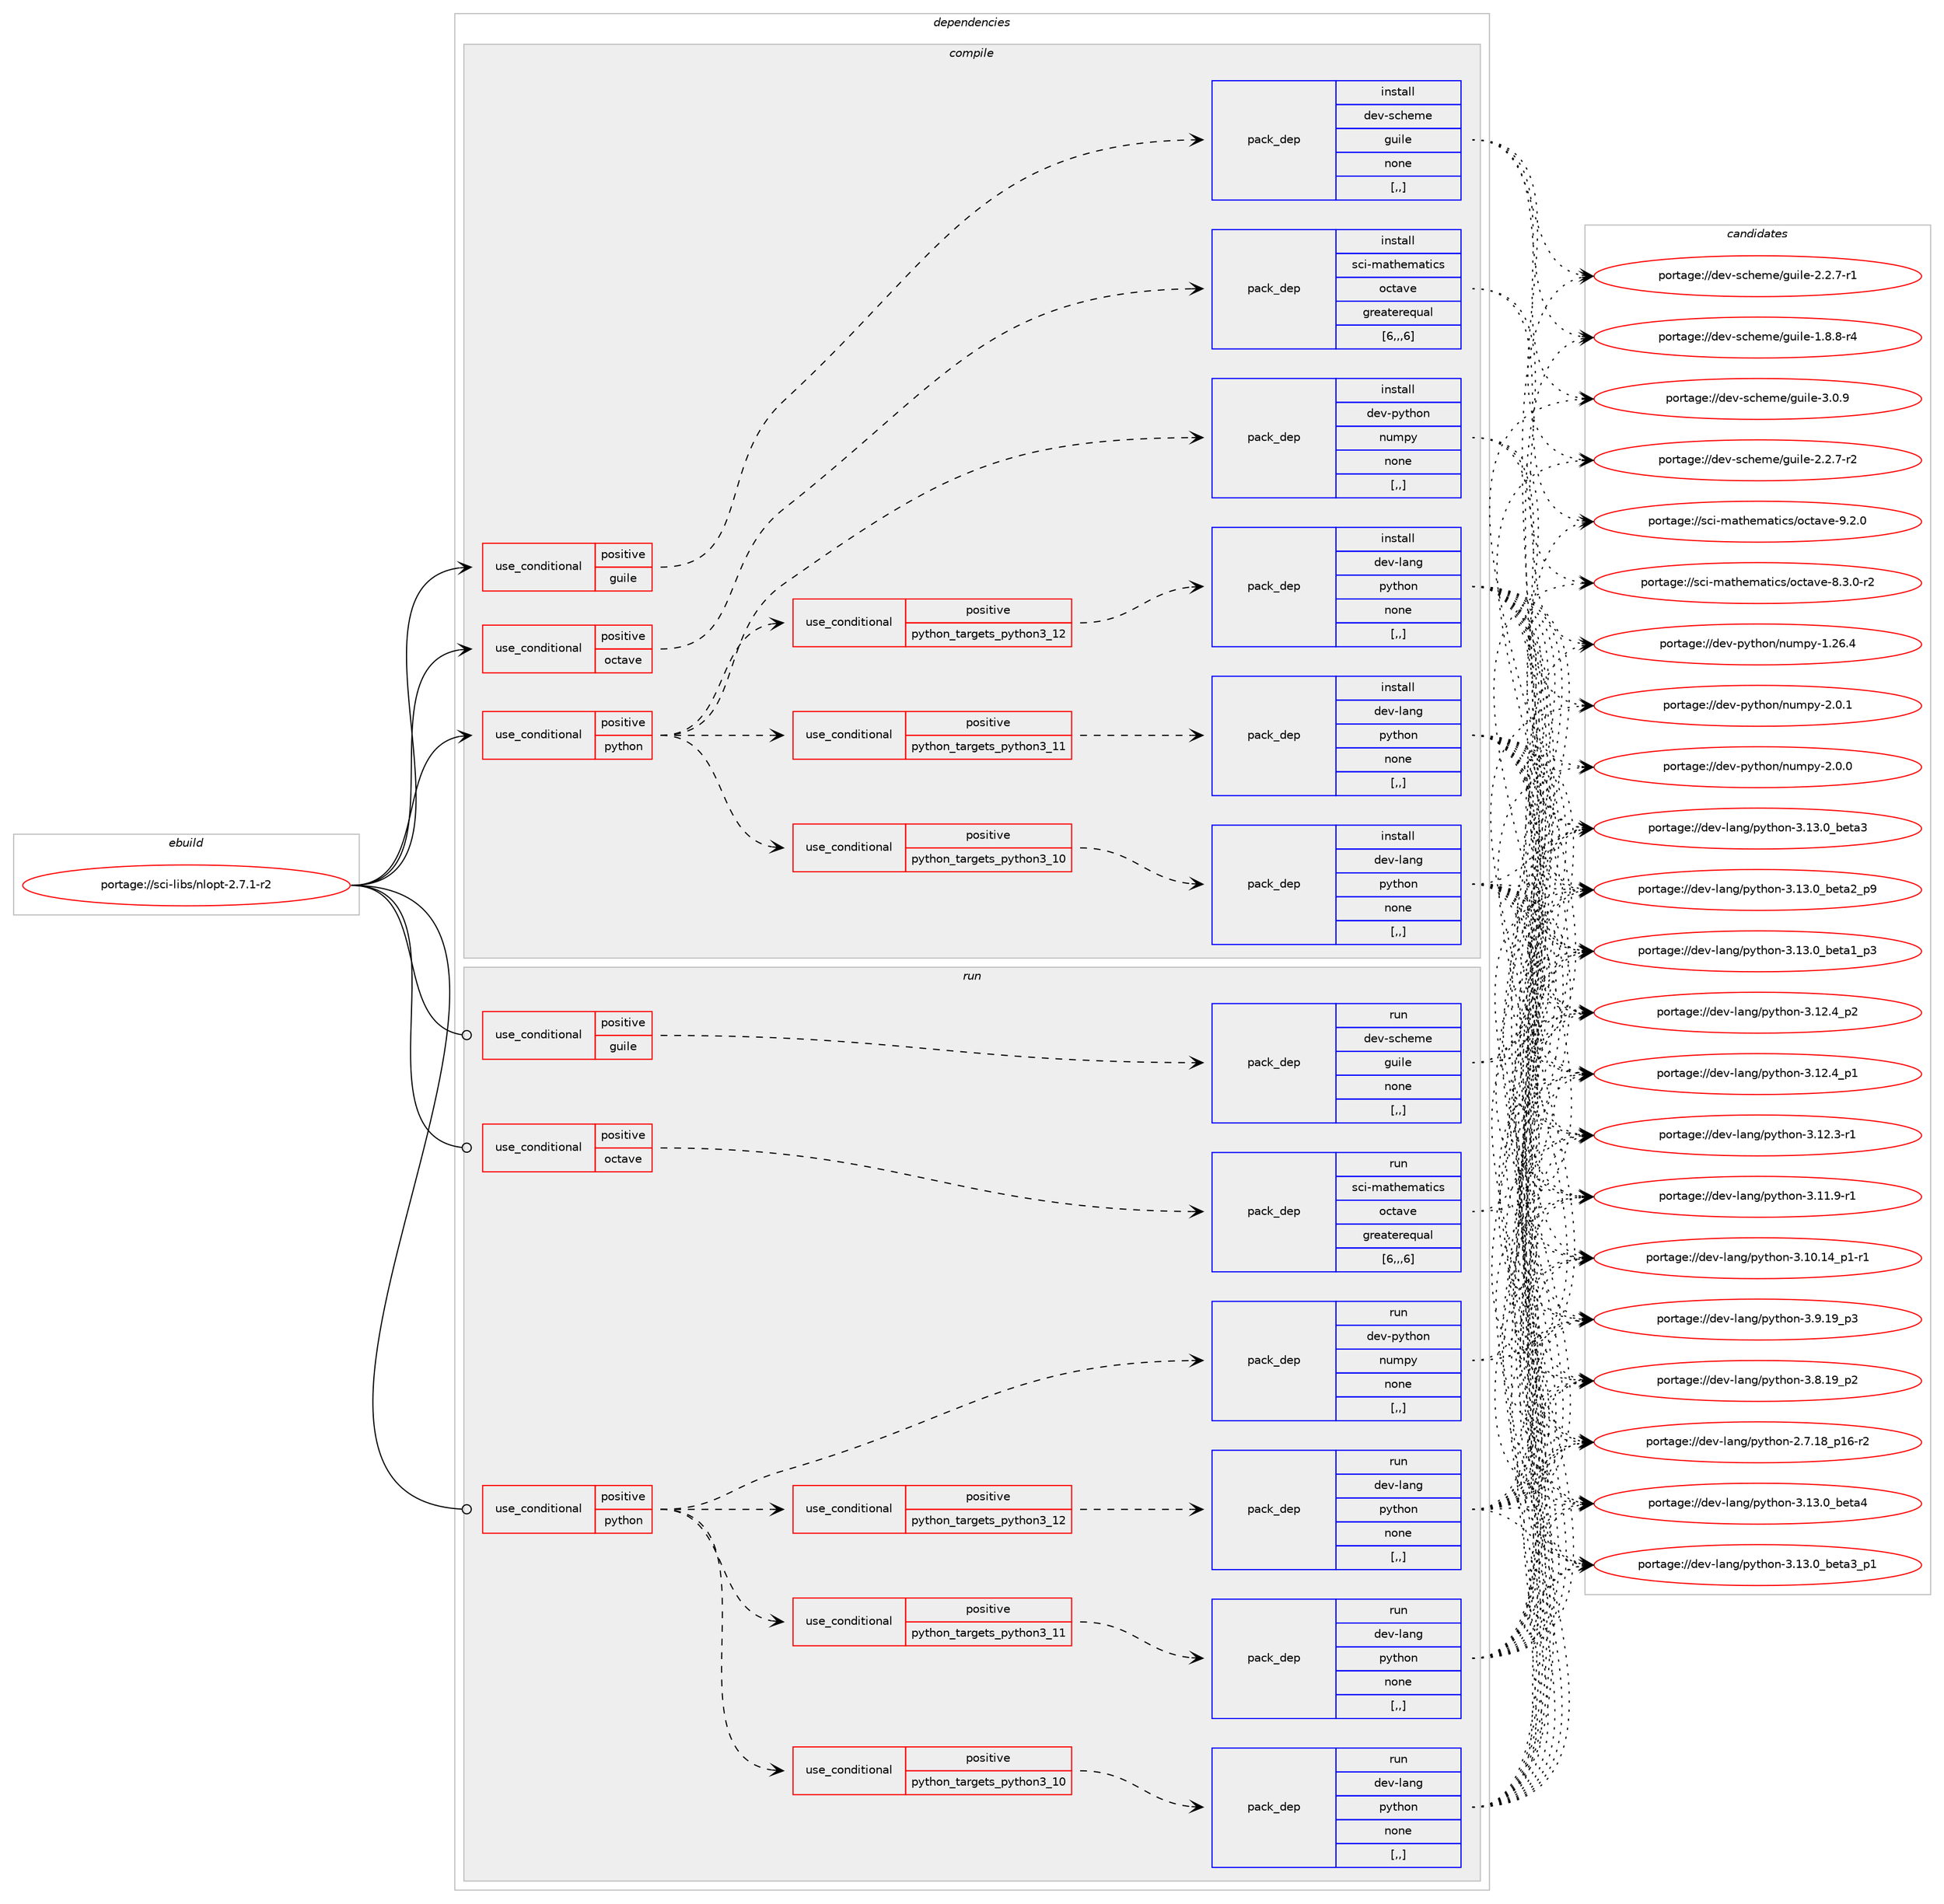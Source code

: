 digraph prolog {

# *************
# Graph options
# *************

newrank=true;
concentrate=true;
compound=true;
graph [rankdir=LR,fontname=Helvetica,fontsize=10,ranksep=1.5];#, ranksep=2.5, nodesep=0.2];
edge  [arrowhead=vee];
node  [fontname=Helvetica,fontsize=10];

# **********
# The ebuild
# **********

subgraph cluster_leftcol {
color=gray;
label=<<i>ebuild</i>>;
id [label="portage://sci-libs/nlopt-2.7.1-r2", color=red, width=4, href="../sci-libs/nlopt-2.7.1-r2.svg"];
}

# ****************
# The dependencies
# ****************

subgraph cluster_midcol {
color=gray;
label=<<i>dependencies</i>>;
subgraph cluster_compile {
fillcolor="#eeeeee";
style=filled;
label=<<i>compile</i>>;
subgraph cond107041 {
dependency404385 [label=<<TABLE BORDER="0" CELLBORDER="1" CELLSPACING="0" CELLPADDING="4"><TR><TD ROWSPAN="3" CELLPADDING="10">use_conditional</TD></TR><TR><TD>positive</TD></TR><TR><TD>guile</TD></TR></TABLE>>, shape=none, color=red];
subgraph pack294470 {
dependency404386 [label=<<TABLE BORDER="0" CELLBORDER="1" CELLSPACING="0" CELLPADDING="4" WIDTH="220"><TR><TD ROWSPAN="6" CELLPADDING="30">pack_dep</TD></TR><TR><TD WIDTH="110">install</TD></TR><TR><TD>dev-scheme</TD></TR><TR><TD>guile</TD></TR><TR><TD>none</TD></TR><TR><TD>[,,]</TD></TR></TABLE>>, shape=none, color=blue];
}
dependency404385:e -> dependency404386:w [weight=20,style="dashed",arrowhead="vee"];
}
id:e -> dependency404385:w [weight=20,style="solid",arrowhead="vee"];
subgraph cond107042 {
dependency404387 [label=<<TABLE BORDER="0" CELLBORDER="1" CELLSPACING="0" CELLPADDING="4"><TR><TD ROWSPAN="3" CELLPADDING="10">use_conditional</TD></TR><TR><TD>positive</TD></TR><TR><TD>octave</TD></TR></TABLE>>, shape=none, color=red];
subgraph pack294471 {
dependency404388 [label=<<TABLE BORDER="0" CELLBORDER="1" CELLSPACING="0" CELLPADDING="4" WIDTH="220"><TR><TD ROWSPAN="6" CELLPADDING="30">pack_dep</TD></TR><TR><TD WIDTH="110">install</TD></TR><TR><TD>sci-mathematics</TD></TR><TR><TD>octave</TD></TR><TR><TD>greaterequal</TD></TR><TR><TD>[6,,,6]</TD></TR></TABLE>>, shape=none, color=blue];
}
dependency404387:e -> dependency404388:w [weight=20,style="dashed",arrowhead="vee"];
}
id:e -> dependency404387:w [weight=20,style="solid",arrowhead="vee"];
subgraph cond107043 {
dependency404389 [label=<<TABLE BORDER="0" CELLBORDER="1" CELLSPACING="0" CELLPADDING="4"><TR><TD ROWSPAN="3" CELLPADDING="10">use_conditional</TD></TR><TR><TD>positive</TD></TR><TR><TD>python</TD></TR></TABLE>>, shape=none, color=red];
subgraph cond107044 {
dependency404390 [label=<<TABLE BORDER="0" CELLBORDER="1" CELLSPACING="0" CELLPADDING="4"><TR><TD ROWSPAN="3" CELLPADDING="10">use_conditional</TD></TR><TR><TD>positive</TD></TR><TR><TD>python_targets_python3_10</TD></TR></TABLE>>, shape=none, color=red];
subgraph pack294472 {
dependency404391 [label=<<TABLE BORDER="0" CELLBORDER="1" CELLSPACING="0" CELLPADDING="4" WIDTH="220"><TR><TD ROWSPAN="6" CELLPADDING="30">pack_dep</TD></TR><TR><TD WIDTH="110">install</TD></TR><TR><TD>dev-lang</TD></TR><TR><TD>python</TD></TR><TR><TD>none</TD></TR><TR><TD>[,,]</TD></TR></TABLE>>, shape=none, color=blue];
}
dependency404390:e -> dependency404391:w [weight=20,style="dashed",arrowhead="vee"];
}
dependency404389:e -> dependency404390:w [weight=20,style="dashed",arrowhead="vee"];
subgraph cond107045 {
dependency404392 [label=<<TABLE BORDER="0" CELLBORDER="1" CELLSPACING="0" CELLPADDING="4"><TR><TD ROWSPAN="3" CELLPADDING="10">use_conditional</TD></TR><TR><TD>positive</TD></TR><TR><TD>python_targets_python3_11</TD></TR></TABLE>>, shape=none, color=red];
subgraph pack294473 {
dependency404393 [label=<<TABLE BORDER="0" CELLBORDER="1" CELLSPACING="0" CELLPADDING="4" WIDTH="220"><TR><TD ROWSPAN="6" CELLPADDING="30">pack_dep</TD></TR><TR><TD WIDTH="110">install</TD></TR><TR><TD>dev-lang</TD></TR><TR><TD>python</TD></TR><TR><TD>none</TD></TR><TR><TD>[,,]</TD></TR></TABLE>>, shape=none, color=blue];
}
dependency404392:e -> dependency404393:w [weight=20,style="dashed",arrowhead="vee"];
}
dependency404389:e -> dependency404392:w [weight=20,style="dashed",arrowhead="vee"];
subgraph cond107046 {
dependency404394 [label=<<TABLE BORDER="0" CELLBORDER="1" CELLSPACING="0" CELLPADDING="4"><TR><TD ROWSPAN="3" CELLPADDING="10">use_conditional</TD></TR><TR><TD>positive</TD></TR><TR><TD>python_targets_python3_12</TD></TR></TABLE>>, shape=none, color=red];
subgraph pack294474 {
dependency404395 [label=<<TABLE BORDER="0" CELLBORDER="1" CELLSPACING="0" CELLPADDING="4" WIDTH="220"><TR><TD ROWSPAN="6" CELLPADDING="30">pack_dep</TD></TR><TR><TD WIDTH="110">install</TD></TR><TR><TD>dev-lang</TD></TR><TR><TD>python</TD></TR><TR><TD>none</TD></TR><TR><TD>[,,]</TD></TR></TABLE>>, shape=none, color=blue];
}
dependency404394:e -> dependency404395:w [weight=20,style="dashed",arrowhead="vee"];
}
dependency404389:e -> dependency404394:w [weight=20,style="dashed",arrowhead="vee"];
subgraph pack294475 {
dependency404396 [label=<<TABLE BORDER="0" CELLBORDER="1" CELLSPACING="0" CELLPADDING="4" WIDTH="220"><TR><TD ROWSPAN="6" CELLPADDING="30">pack_dep</TD></TR><TR><TD WIDTH="110">install</TD></TR><TR><TD>dev-python</TD></TR><TR><TD>numpy</TD></TR><TR><TD>none</TD></TR><TR><TD>[,,]</TD></TR></TABLE>>, shape=none, color=blue];
}
dependency404389:e -> dependency404396:w [weight=20,style="dashed",arrowhead="vee"];
}
id:e -> dependency404389:w [weight=20,style="solid",arrowhead="vee"];
}
subgraph cluster_compileandrun {
fillcolor="#eeeeee";
style=filled;
label=<<i>compile and run</i>>;
}
subgraph cluster_run {
fillcolor="#eeeeee";
style=filled;
label=<<i>run</i>>;
subgraph cond107047 {
dependency404397 [label=<<TABLE BORDER="0" CELLBORDER="1" CELLSPACING="0" CELLPADDING="4"><TR><TD ROWSPAN="3" CELLPADDING="10">use_conditional</TD></TR><TR><TD>positive</TD></TR><TR><TD>guile</TD></TR></TABLE>>, shape=none, color=red];
subgraph pack294476 {
dependency404398 [label=<<TABLE BORDER="0" CELLBORDER="1" CELLSPACING="0" CELLPADDING="4" WIDTH="220"><TR><TD ROWSPAN="6" CELLPADDING="30">pack_dep</TD></TR><TR><TD WIDTH="110">run</TD></TR><TR><TD>dev-scheme</TD></TR><TR><TD>guile</TD></TR><TR><TD>none</TD></TR><TR><TD>[,,]</TD></TR></TABLE>>, shape=none, color=blue];
}
dependency404397:e -> dependency404398:w [weight=20,style="dashed",arrowhead="vee"];
}
id:e -> dependency404397:w [weight=20,style="solid",arrowhead="odot"];
subgraph cond107048 {
dependency404399 [label=<<TABLE BORDER="0" CELLBORDER="1" CELLSPACING="0" CELLPADDING="4"><TR><TD ROWSPAN="3" CELLPADDING="10">use_conditional</TD></TR><TR><TD>positive</TD></TR><TR><TD>octave</TD></TR></TABLE>>, shape=none, color=red];
subgraph pack294477 {
dependency404400 [label=<<TABLE BORDER="0" CELLBORDER="1" CELLSPACING="0" CELLPADDING="4" WIDTH="220"><TR><TD ROWSPAN="6" CELLPADDING="30">pack_dep</TD></TR><TR><TD WIDTH="110">run</TD></TR><TR><TD>sci-mathematics</TD></TR><TR><TD>octave</TD></TR><TR><TD>greaterequal</TD></TR><TR><TD>[6,,,6]</TD></TR></TABLE>>, shape=none, color=blue];
}
dependency404399:e -> dependency404400:w [weight=20,style="dashed",arrowhead="vee"];
}
id:e -> dependency404399:w [weight=20,style="solid",arrowhead="odot"];
subgraph cond107049 {
dependency404401 [label=<<TABLE BORDER="0" CELLBORDER="1" CELLSPACING="0" CELLPADDING="4"><TR><TD ROWSPAN="3" CELLPADDING="10">use_conditional</TD></TR><TR><TD>positive</TD></TR><TR><TD>python</TD></TR></TABLE>>, shape=none, color=red];
subgraph cond107050 {
dependency404402 [label=<<TABLE BORDER="0" CELLBORDER="1" CELLSPACING="0" CELLPADDING="4"><TR><TD ROWSPAN="3" CELLPADDING="10">use_conditional</TD></TR><TR><TD>positive</TD></TR><TR><TD>python_targets_python3_10</TD></TR></TABLE>>, shape=none, color=red];
subgraph pack294478 {
dependency404403 [label=<<TABLE BORDER="0" CELLBORDER="1" CELLSPACING="0" CELLPADDING="4" WIDTH="220"><TR><TD ROWSPAN="6" CELLPADDING="30">pack_dep</TD></TR><TR><TD WIDTH="110">run</TD></TR><TR><TD>dev-lang</TD></TR><TR><TD>python</TD></TR><TR><TD>none</TD></TR><TR><TD>[,,]</TD></TR></TABLE>>, shape=none, color=blue];
}
dependency404402:e -> dependency404403:w [weight=20,style="dashed",arrowhead="vee"];
}
dependency404401:e -> dependency404402:w [weight=20,style="dashed",arrowhead="vee"];
subgraph cond107051 {
dependency404404 [label=<<TABLE BORDER="0" CELLBORDER="1" CELLSPACING="0" CELLPADDING="4"><TR><TD ROWSPAN="3" CELLPADDING="10">use_conditional</TD></TR><TR><TD>positive</TD></TR><TR><TD>python_targets_python3_11</TD></TR></TABLE>>, shape=none, color=red];
subgraph pack294479 {
dependency404405 [label=<<TABLE BORDER="0" CELLBORDER="1" CELLSPACING="0" CELLPADDING="4" WIDTH="220"><TR><TD ROWSPAN="6" CELLPADDING="30">pack_dep</TD></TR><TR><TD WIDTH="110">run</TD></TR><TR><TD>dev-lang</TD></TR><TR><TD>python</TD></TR><TR><TD>none</TD></TR><TR><TD>[,,]</TD></TR></TABLE>>, shape=none, color=blue];
}
dependency404404:e -> dependency404405:w [weight=20,style="dashed",arrowhead="vee"];
}
dependency404401:e -> dependency404404:w [weight=20,style="dashed",arrowhead="vee"];
subgraph cond107052 {
dependency404406 [label=<<TABLE BORDER="0" CELLBORDER="1" CELLSPACING="0" CELLPADDING="4"><TR><TD ROWSPAN="3" CELLPADDING="10">use_conditional</TD></TR><TR><TD>positive</TD></TR><TR><TD>python_targets_python3_12</TD></TR></TABLE>>, shape=none, color=red];
subgraph pack294480 {
dependency404407 [label=<<TABLE BORDER="0" CELLBORDER="1" CELLSPACING="0" CELLPADDING="4" WIDTH="220"><TR><TD ROWSPAN="6" CELLPADDING="30">pack_dep</TD></TR><TR><TD WIDTH="110">run</TD></TR><TR><TD>dev-lang</TD></TR><TR><TD>python</TD></TR><TR><TD>none</TD></TR><TR><TD>[,,]</TD></TR></TABLE>>, shape=none, color=blue];
}
dependency404406:e -> dependency404407:w [weight=20,style="dashed",arrowhead="vee"];
}
dependency404401:e -> dependency404406:w [weight=20,style="dashed",arrowhead="vee"];
subgraph pack294481 {
dependency404408 [label=<<TABLE BORDER="0" CELLBORDER="1" CELLSPACING="0" CELLPADDING="4" WIDTH="220"><TR><TD ROWSPAN="6" CELLPADDING="30">pack_dep</TD></TR><TR><TD WIDTH="110">run</TD></TR><TR><TD>dev-python</TD></TR><TR><TD>numpy</TD></TR><TR><TD>none</TD></TR><TR><TD>[,,]</TD></TR></TABLE>>, shape=none, color=blue];
}
dependency404401:e -> dependency404408:w [weight=20,style="dashed",arrowhead="vee"];
}
id:e -> dependency404401:w [weight=20,style="solid",arrowhead="odot"];
}
}

# **************
# The candidates
# **************

subgraph cluster_choices {
rank=same;
color=gray;
label=<<i>candidates</i>>;

subgraph choice294470 {
color=black;
nodesep=1;
choice100101118451159910410110910147103117105108101455146484657 [label="portage://dev-scheme/guile-3.0.9", color=red, width=4,href="../dev-scheme/guile-3.0.9.svg"];
choice1001011184511599104101109101471031171051081014550465046554511450 [label="portage://dev-scheme/guile-2.2.7-r2", color=red, width=4,href="../dev-scheme/guile-2.2.7-r2.svg"];
choice1001011184511599104101109101471031171051081014550465046554511449 [label="portage://dev-scheme/guile-2.2.7-r1", color=red, width=4,href="../dev-scheme/guile-2.2.7-r1.svg"];
choice1001011184511599104101109101471031171051081014549465646564511452 [label="portage://dev-scheme/guile-1.8.8-r4", color=red, width=4,href="../dev-scheme/guile-1.8.8-r4.svg"];
dependency404386:e -> choice100101118451159910410110910147103117105108101455146484657:w [style=dotted,weight="100"];
dependency404386:e -> choice1001011184511599104101109101471031171051081014550465046554511450:w [style=dotted,weight="100"];
dependency404386:e -> choice1001011184511599104101109101471031171051081014550465046554511449:w [style=dotted,weight="100"];
dependency404386:e -> choice1001011184511599104101109101471031171051081014549465646564511452:w [style=dotted,weight="100"];
}
subgraph choice294471 {
color=black;
nodesep=1;
choice1159910545109971161041011099711610599115471119911697118101455746504648 [label="portage://sci-mathematics/octave-9.2.0", color=red, width=4,href="../sci-mathematics/octave-9.2.0.svg"];
choice11599105451099711610410110997116105991154711199116971181014556465146484511450 [label="portage://sci-mathematics/octave-8.3.0-r2", color=red, width=4,href="../sci-mathematics/octave-8.3.0-r2.svg"];
dependency404388:e -> choice1159910545109971161041011099711610599115471119911697118101455746504648:w [style=dotted,weight="100"];
dependency404388:e -> choice11599105451099711610410110997116105991154711199116971181014556465146484511450:w [style=dotted,weight="100"];
}
subgraph choice294472 {
color=black;
nodesep=1;
choice1001011184510897110103471121211161041111104551464951464895981011169752 [label="portage://dev-lang/python-3.13.0_beta4", color=red, width=4,href="../dev-lang/python-3.13.0_beta4.svg"];
choice10010111845108971101034711212111610411111045514649514648959810111697519511249 [label="portage://dev-lang/python-3.13.0_beta3_p1", color=red, width=4,href="../dev-lang/python-3.13.0_beta3_p1.svg"];
choice1001011184510897110103471121211161041111104551464951464895981011169751 [label="portage://dev-lang/python-3.13.0_beta3", color=red, width=4,href="../dev-lang/python-3.13.0_beta3.svg"];
choice10010111845108971101034711212111610411111045514649514648959810111697509511257 [label="portage://dev-lang/python-3.13.0_beta2_p9", color=red, width=4,href="../dev-lang/python-3.13.0_beta2_p9.svg"];
choice10010111845108971101034711212111610411111045514649514648959810111697499511251 [label="portage://dev-lang/python-3.13.0_beta1_p3", color=red, width=4,href="../dev-lang/python-3.13.0_beta1_p3.svg"];
choice100101118451089711010347112121116104111110455146495046529511250 [label="portage://dev-lang/python-3.12.4_p2", color=red, width=4,href="../dev-lang/python-3.12.4_p2.svg"];
choice100101118451089711010347112121116104111110455146495046529511249 [label="portage://dev-lang/python-3.12.4_p1", color=red, width=4,href="../dev-lang/python-3.12.4_p1.svg"];
choice100101118451089711010347112121116104111110455146495046514511449 [label="portage://dev-lang/python-3.12.3-r1", color=red, width=4,href="../dev-lang/python-3.12.3-r1.svg"];
choice100101118451089711010347112121116104111110455146494946574511449 [label="portage://dev-lang/python-3.11.9-r1", color=red, width=4,href="../dev-lang/python-3.11.9-r1.svg"];
choice100101118451089711010347112121116104111110455146494846495295112494511449 [label="portage://dev-lang/python-3.10.14_p1-r1", color=red, width=4,href="../dev-lang/python-3.10.14_p1-r1.svg"];
choice100101118451089711010347112121116104111110455146574649579511251 [label="portage://dev-lang/python-3.9.19_p3", color=red, width=4,href="../dev-lang/python-3.9.19_p3.svg"];
choice100101118451089711010347112121116104111110455146564649579511250 [label="portage://dev-lang/python-3.8.19_p2", color=red, width=4,href="../dev-lang/python-3.8.19_p2.svg"];
choice100101118451089711010347112121116104111110455046554649569511249544511450 [label="portage://dev-lang/python-2.7.18_p16-r2", color=red, width=4,href="../dev-lang/python-2.7.18_p16-r2.svg"];
dependency404391:e -> choice1001011184510897110103471121211161041111104551464951464895981011169752:w [style=dotted,weight="100"];
dependency404391:e -> choice10010111845108971101034711212111610411111045514649514648959810111697519511249:w [style=dotted,weight="100"];
dependency404391:e -> choice1001011184510897110103471121211161041111104551464951464895981011169751:w [style=dotted,weight="100"];
dependency404391:e -> choice10010111845108971101034711212111610411111045514649514648959810111697509511257:w [style=dotted,weight="100"];
dependency404391:e -> choice10010111845108971101034711212111610411111045514649514648959810111697499511251:w [style=dotted,weight="100"];
dependency404391:e -> choice100101118451089711010347112121116104111110455146495046529511250:w [style=dotted,weight="100"];
dependency404391:e -> choice100101118451089711010347112121116104111110455146495046529511249:w [style=dotted,weight="100"];
dependency404391:e -> choice100101118451089711010347112121116104111110455146495046514511449:w [style=dotted,weight="100"];
dependency404391:e -> choice100101118451089711010347112121116104111110455146494946574511449:w [style=dotted,weight="100"];
dependency404391:e -> choice100101118451089711010347112121116104111110455146494846495295112494511449:w [style=dotted,weight="100"];
dependency404391:e -> choice100101118451089711010347112121116104111110455146574649579511251:w [style=dotted,weight="100"];
dependency404391:e -> choice100101118451089711010347112121116104111110455146564649579511250:w [style=dotted,weight="100"];
dependency404391:e -> choice100101118451089711010347112121116104111110455046554649569511249544511450:w [style=dotted,weight="100"];
}
subgraph choice294473 {
color=black;
nodesep=1;
choice1001011184510897110103471121211161041111104551464951464895981011169752 [label="portage://dev-lang/python-3.13.0_beta4", color=red, width=4,href="../dev-lang/python-3.13.0_beta4.svg"];
choice10010111845108971101034711212111610411111045514649514648959810111697519511249 [label="portage://dev-lang/python-3.13.0_beta3_p1", color=red, width=4,href="../dev-lang/python-3.13.0_beta3_p1.svg"];
choice1001011184510897110103471121211161041111104551464951464895981011169751 [label="portage://dev-lang/python-3.13.0_beta3", color=red, width=4,href="../dev-lang/python-3.13.0_beta3.svg"];
choice10010111845108971101034711212111610411111045514649514648959810111697509511257 [label="portage://dev-lang/python-3.13.0_beta2_p9", color=red, width=4,href="../dev-lang/python-3.13.0_beta2_p9.svg"];
choice10010111845108971101034711212111610411111045514649514648959810111697499511251 [label="portage://dev-lang/python-3.13.0_beta1_p3", color=red, width=4,href="../dev-lang/python-3.13.0_beta1_p3.svg"];
choice100101118451089711010347112121116104111110455146495046529511250 [label="portage://dev-lang/python-3.12.4_p2", color=red, width=4,href="../dev-lang/python-3.12.4_p2.svg"];
choice100101118451089711010347112121116104111110455146495046529511249 [label="portage://dev-lang/python-3.12.4_p1", color=red, width=4,href="../dev-lang/python-3.12.4_p1.svg"];
choice100101118451089711010347112121116104111110455146495046514511449 [label="portage://dev-lang/python-3.12.3-r1", color=red, width=4,href="../dev-lang/python-3.12.3-r1.svg"];
choice100101118451089711010347112121116104111110455146494946574511449 [label="portage://dev-lang/python-3.11.9-r1", color=red, width=4,href="../dev-lang/python-3.11.9-r1.svg"];
choice100101118451089711010347112121116104111110455146494846495295112494511449 [label="portage://dev-lang/python-3.10.14_p1-r1", color=red, width=4,href="../dev-lang/python-3.10.14_p1-r1.svg"];
choice100101118451089711010347112121116104111110455146574649579511251 [label="portage://dev-lang/python-3.9.19_p3", color=red, width=4,href="../dev-lang/python-3.9.19_p3.svg"];
choice100101118451089711010347112121116104111110455146564649579511250 [label="portage://dev-lang/python-3.8.19_p2", color=red, width=4,href="../dev-lang/python-3.8.19_p2.svg"];
choice100101118451089711010347112121116104111110455046554649569511249544511450 [label="portage://dev-lang/python-2.7.18_p16-r2", color=red, width=4,href="../dev-lang/python-2.7.18_p16-r2.svg"];
dependency404393:e -> choice1001011184510897110103471121211161041111104551464951464895981011169752:w [style=dotted,weight="100"];
dependency404393:e -> choice10010111845108971101034711212111610411111045514649514648959810111697519511249:w [style=dotted,weight="100"];
dependency404393:e -> choice1001011184510897110103471121211161041111104551464951464895981011169751:w [style=dotted,weight="100"];
dependency404393:e -> choice10010111845108971101034711212111610411111045514649514648959810111697509511257:w [style=dotted,weight="100"];
dependency404393:e -> choice10010111845108971101034711212111610411111045514649514648959810111697499511251:w [style=dotted,weight="100"];
dependency404393:e -> choice100101118451089711010347112121116104111110455146495046529511250:w [style=dotted,weight="100"];
dependency404393:e -> choice100101118451089711010347112121116104111110455146495046529511249:w [style=dotted,weight="100"];
dependency404393:e -> choice100101118451089711010347112121116104111110455146495046514511449:w [style=dotted,weight="100"];
dependency404393:e -> choice100101118451089711010347112121116104111110455146494946574511449:w [style=dotted,weight="100"];
dependency404393:e -> choice100101118451089711010347112121116104111110455146494846495295112494511449:w [style=dotted,weight="100"];
dependency404393:e -> choice100101118451089711010347112121116104111110455146574649579511251:w [style=dotted,weight="100"];
dependency404393:e -> choice100101118451089711010347112121116104111110455146564649579511250:w [style=dotted,weight="100"];
dependency404393:e -> choice100101118451089711010347112121116104111110455046554649569511249544511450:w [style=dotted,weight="100"];
}
subgraph choice294474 {
color=black;
nodesep=1;
choice1001011184510897110103471121211161041111104551464951464895981011169752 [label="portage://dev-lang/python-3.13.0_beta4", color=red, width=4,href="../dev-lang/python-3.13.0_beta4.svg"];
choice10010111845108971101034711212111610411111045514649514648959810111697519511249 [label="portage://dev-lang/python-3.13.0_beta3_p1", color=red, width=4,href="../dev-lang/python-3.13.0_beta3_p1.svg"];
choice1001011184510897110103471121211161041111104551464951464895981011169751 [label="portage://dev-lang/python-3.13.0_beta3", color=red, width=4,href="../dev-lang/python-3.13.0_beta3.svg"];
choice10010111845108971101034711212111610411111045514649514648959810111697509511257 [label="portage://dev-lang/python-3.13.0_beta2_p9", color=red, width=4,href="../dev-lang/python-3.13.0_beta2_p9.svg"];
choice10010111845108971101034711212111610411111045514649514648959810111697499511251 [label="portage://dev-lang/python-3.13.0_beta1_p3", color=red, width=4,href="../dev-lang/python-3.13.0_beta1_p3.svg"];
choice100101118451089711010347112121116104111110455146495046529511250 [label="portage://dev-lang/python-3.12.4_p2", color=red, width=4,href="../dev-lang/python-3.12.4_p2.svg"];
choice100101118451089711010347112121116104111110455146495046529511249 [label="portage://dev-lang/python-3.12.4_p1", color=red, width=4,href="../dev-lang/python-3.12.4_p1.svg"];
choice100101118451089711010347112121116104111110455146495046514511449 [label="portage://dev-lang/python-3.12.3-r1", color=red, width=4,href="../dev-lang/python-3.12.3-r1.svg"];
choice100101118451089711010347112121116104111110455146494946574511449 [label="portage://dev-lang/python-3.11.9-r1", color=red, width=4,href="../dev-lang/python-3.11.9-r1.svg"];
choice100101118451089711010347112121116104111110455146494846495295112494511449 [label="portage://dev-lang/python-3.10.14_p1-r1", color=red, width=4,href="../dev-lang/python-3.10.14_p1-r1.svg"];
choice100101118451089711010347112121116104111110455146574649579511251 [label="portage://dev-lang/python-3.9.19_p3", color=red, width=4,href="../dev-lang/python-3.9.19_p3.svg"];
choice100101118451089711010347112121116104111110455146564649579511250 [label="portage://dev-lang/python-3.8.19_p2", color=red, width=4,href="../dev-lang/python-3.8.19_p2.svg"];
choice100101118451089711010347112121116104111110455046554649569511249544511450 [label="portage://dev-lang/python-2.7.18_p16-r2", color=red, width=4,href="../dev-lang/python-2.7.18_p16-r2.svg"];
dependency404395:e -> choice1001011184510897110103471121211161041111104551464951464895981011169752:w [style=dotted,weight="100"];
dependency404395:e -> choice10010111845108971101034711212111610411111045514649514648959810111697519511249:w [style=dotted,weight="100"];
dependency404395:e -> choice1001011184510897110103471121211161041111104551464951464895981011169751:w [style=dotted,weight="100"];
dependency404395:e -> choice10010111845108971101034711212111610411111045514649514648959810111697509511257:w [style=dotted,weight="100"];
dependency404395:e -> choice10010111845108971101034711212111610411111045514649514648959810111697499511251:w [style=dotted,weight="100"];
dependency404395:e -> choice100101118451089711010347112121116104111110455146495046529511250:w [style=dotted,weight="100"];
dependency404395:e -> choice100101118451089711010347112121116104111110455146495046529511249:w [style=dotted,weight="100"];
dependency404395:e -> choice100101118451089711010347112121116104111110455146495046514511449:w [style=dotted,weight="100"];
dependency404395:e -> choice100101118451089711010347112121116104111110455146494946574511449:w [style=dotted,weight="100"];
dependency404395:e -> choice100101118451089711010347112121116104111110455146494846495295112494511449:w [style=dotted,weight="100"];
dependency404395:e -> choice100101118451089711010347112121116104111110455146574649579511251:w [style=dotted,weight="100"];
dependency404395:e -> choice100101118451089711010347112121116104111110455146564649579511250:w [style=dotted,weight="100"];
dependency404395:e -> choice100101118451089711010347112121116104111110455046554649569511249544511450:w [style=dotted,weight="100"];
}
subgraph choice294475 {
color=black;
nodesep=1;
choice1001011184511212111610411111047110117109112121455046484649 [label="portage://dev-python/numpy-2.0.1", color=red, width=4,href="../dev-python/numpy-2.0.1.svg"];
choice1001011184511212111610411111047110117109112121455046484648 [label="portage://dev-python/numpy-2.0.0", color=red, width=4,href="../dev-python/numpy-2.0.0.svg"];
choice100101118451121211161041111104711011710911212145494650544652 [label="portage://dev-python/numpy-1.26.4", color=red, width=4,href="../dev-python/numpy-1.26.4.svg"];
dependency404396:e -> choice1001011184511212111610411111047110117109112121455046484649:w [style=dotted,weight="100"];
dependency404396:e -> choice1001011184511212111610411111047110117109112121455046484648:w [style=dotted,weight="100"];
dependency404396:e -> choice100101118451121211161041111104711011710911212145494650544652:w [style=dotted,weight="100"];
}
subgraph choice294476 {
color=black;
nodesep=1;
choice100101118451159910410110910147103117105108101455146484657 [label="portage://dev-scheme/guile-3.0.9", color=red, width=4,href="../dev-scheme/guile-3.0.9.svg"];
choice1001011184511599104101109101471031171051081014550465046554511450 [label="portage://dev-scheme/guile-2.2.7-r2", color=red, width=4,href="../dev-scheme/guile-2.2.7-r2.svg"];
choice1001011184511599104101109101471031171051081014550465046554511449 [label="portage://dev-scheme/guile-2.2.7-r1", color=red, width=4,href="../dev-scheme/guile-2.2.7-r1.svg"];
choice1001011184511599104101109101471031171051081014549465646564511452 [label="portage://dev-scheme/guile-1.8.8-r4", color=red, width=4,href="../dev-scheme/guile-1.8.8-r4.svg"];
dependency404398:e -> choice100101118451159910410110910147103117105108101455146484657:w [style=dotted,weight="100"];
dependency404398:e -> choice1001011184511599104101109101471031171051081014550465046554511450:w [style=dotted,weight="100"];
dependency404398:e -> choice1001011184511599104101109101471031171051081014550465046554511449:w [style=dotted,weight="100"];
dependency404398:e -> choice1001011184511599104101109101471031171051081014549465646564511452:w [style=dotted,weight="100"];
}
subgraph choice294477 {
color=black;
nodesep=1;
choice1159910545109971161041011099711610599115471119911697118101455746504648 [label="portage://sci-mathematics/octave-9.2.0", color=red, width=4,href="../sci-mathematics/octave-9.2.0.svg"];
choice11599105451099711610410110997116105991154711199116971181014556465146484511450 [label="portage://sci-mathematics/octave-8.3.0-r2", color=red, width=4,href="../sci-mathematics/octave-8.3.0-r2.svg"];
dependency404400:e -> choice1159910545109971161041011099711610599115471119911697118101455746504648:w [style=dotted,weight="100"];
dependency404400:e -> choice11599105451099711610410110997116105991154711199116971181014556465146484511450:w [style=dotted,weight="100"];
}
subgraph choice294478 {
color=black;
nodesep=1;
choice1001011184510897110103471121211161041111104551464951464895981011169752 [label="portage://dev-lang/python-3.13.0_beta4", color=red, width=4,href="../dev-lang/python-3.13.0_beta4.svg"];
choice10010111845108971101034711212111610411111045514649514648959810111697519511249 [label="portage://dev-lang/python-3.13.0_beta3_p1", color=red, width=4,href="../dev-lang/python-3.13.0_beta3_p1.svg"];
choice1001011184510897110103471121211161041111104551464951464895981011169751 [label="portage://dev-lang/python-3.13.0_beta3", color=red, width=4,href="../dev-lang/python-3.13.0_beta3.svg"];
choice10010111845108971101034711212111610411111045514649514648959810111697509511257 [label="portage://dev-lang/python-3.13.0_beta2_p9", color=red, width=4,href="../dev-lang/python-3.13.0_beta2_p9.svg"];
choice10010111845108971101034711212111610411111045514649514648959810111697499511251 [label="portage://dev-lang/python-3.13.0_beta1_p3", color=red, width=4,href="../dev-lang/python-3.13.0_beta1_p3.svg"];
choice100101118451089711010347112121116104111110455146495046529511250 [label="portage://dev-lang/python-3.12.4_p2", color=red, width=4,href="../dev-lang/python-3.12.4_p2.svg"];
choice100101118451089711010347112121116104111110455146495046529511249 [label="portage://dev-lang/python-3.12.4_p1", color=red, width=4,href="../dev-lang/python-3.12.4_p1.svg"];
choice100101118451089711010347112121116104111110455146495046514511449 [label="portage://dev-lang/python-3.12.3-r1", color=red, width=4,href="../dev-lang/python-3.12.3-r1.svg"];
choice100101118451089711010347112121116104111110455146494946574511449 [label="portage://dev-lang/python-3.11.9-r1", color=red, width=4,href="../dev-lang/python-3.11.9-r1.svg"];
choice100101118451089711010347112121116104111110455146494846495295112494511449 [label="portage://dev-lang/python-3.10.14_p1-r1", color=red, width=4,href="../dev-lang/python-3.10.14_p1-r1.svg"];
choice100101118451089711010347112121116104111110455146574649579511251 [label="portage://dev-lang/python-3.9.19_p3", color=red, width=4,href="../dev-lang/python-3.9.19_p3.svg"];
choice100101118451089711010347112121116104111110455146564649579511250 [label="portage://dev-lang/python-3.8.19_p2", color=red, width=4,href="../dev-lang/python-3.8.19_p2.svg"];
choice100101118451089711010347112121116104111110455046554649569511249544511450 [label="portage://dev-lang/python-2.7.18_p16-r2", color=red, width=4,href="../dev-lang/python-2.7.18_p16-r2.svg"];
dependency404403:e -> choice1001011184510897110103471121211161041111104551464951464895981011169752:w [style=dotted,weight="100"];
dependency404403:e -> choice10010111845108971101034711212111610411111045514649514648959810111697519511249:w [style=dotted,weight="100"];
dependency404403:e -> choice1001011184510897110103471121211161041111104551464951464895981011169751:w [style=dotted,weight="100"];
dependency404403:e -> choice10010111845108971101034711212111610411111045514649514648959810111697509511257:w [style=dotted,weight="100"];
dependency404403:e -> choice10010111845108971101034711212111610411111045514649514648959810111697499511251:w [style=dotted,weight="100"];
dependency404403:e -> choice100101118451089711010347112121116104111110455146495046529511250:w [style=dotted,weight="100"];
dependency404403:e -> choice100101118451089711010347112121116104111110455146495046529511249:w [style=dotted,weight="100"];
dependency404403:e -> choice100101118451089711010347112121116104111110455146495046514511449:w [style=dotted,weight="100"];
dependency404403:e -> choice100101118451089711010347112121116104111110455146494946574511449:w [style=dotted,weight="100"];
dependency404403:e -> choice100101118451089711010347112121116104111110455146494846495295112494511449:w [style=dotted,weight="100"];
dependency404403:e -> choice100101118451089711010347112121116104111110455146574649579511251:w [style=dotted,weight="100"];
dependency404403:e -> choice100101118451089711010347112121116104111110455146564649579511250:w [style=dotted,weight="100"];
dependency404403:e -> choice100101118451089711010347112121116104111110455046554649569511249544511450:w [style=dotted,weight="100"];
}
subgraph choice294479 {
color=black;
nodesep=1;
choice1001011184510897110103471121211161041111104551464951464895981011169752 [label="portage://dev-lang/python-3.13.0_beta4", color=red, width=4,href="../dev-lang/python-3.13.0_beta4.svg"];
choice10010111845108971101034711212111610411111045514649514648959810111697519511249 [label="portage://dev-lang/python-3.13.0_beta3_p1", color=red, width=4,href="../dev-lang/python-3.13.0_beta3_p1.svg"];
choice1001011184510897110103471121211161041111104551464951464895981011169751 [label="portage://dev-lang/python-3.13.0_beta3", color=red, width=4,href="../dev-lang/python-3.13.0_beta3.svg"];
choice10010111845108971101034711212111610411111045514649514648959810111697509511257 [label="portage://dev-lang/python-3.13.0_beta2_p9", color=red, width=4,href="../dev-lang/python-3.13.0_beta2_p9.svg"];
choice10010111845108971101034711212111610411111045514649514648959810111697499511251 [label="portage://dev-lang/python-3.13.0_beta1_p3", color=red, width=4,href="../dev-lang/python-3.13.0_beta1_p3.svg"];
choice100101118451089711010347112121116104111110455146495046529511250 [label="portage://dev-lang/python-3.12.4_p2", color=red, width=4,href="../dev-lang/python-3.12.4_p2.svg"];
choice100101118451089711010347112121116104111110455146495046529511249 [label="portage://dev-lang/python-3.12.4_p1", color=red, width=4,href="../dev-lang/python-3.12.4_p1.svg"];
choice100101118451089711010347112121116104111110455146495046514511449 [label="portage://dev-lang/python-3.12.3-r1", color=red, width=4,href="../dev-lang/python-3.12.3-r1.svg"];
choice100101118451089711010347112121116104111110455146494946574511449 [label="portage://dev-lang/python-3.11.9-r1", color=red, width=4,href="../dev-lang/python-3.11.9-r1.svg"];
choice100101118451089711010347112121116104111110455146494846495295112494511449 [label="portage://dev-lang/python-3.10.14_p1-r1", color=red, width=4,href="../dev-lang/python-3.10.14_p1-r1.svg"];
choice100101118451089711010347112121116104111110455146574649579511251 [label="portage://dev-lang/python-3.9.19_p3", color=red, width=4,href="../dev-lang/python-3.9.19_p3.svg"];
choice100101118451089711010347112121116104111110455146564649579511250 [label="portage://dev-lang/python-3.8.19_p2", color=red, width=4,href="../dev-lang/python-3.8.19_p2.svg"];
choice100101118451089711010347112121116104111110455046554649569511249544511450 [label="portage://dev-lang/python-2.7.18_p16-r2", color=red, width=4,href="../dev-lang/python-2.7.18_p16-r2.svg"];
dependency404405:e -> choice1001011184510897110103471121211161041111104551464951464895981011169752:w [style=dotted,weight="100"];
dependency404405:e -> choice10010111845108971101034711212111610411111045514649514648959810111697519511249:w [style=dotted,weight="100"];
dependency404405:e -> choice1001011184510897110103471121211161041111104551464951464895981011169751:w [style=dotted,weight="100"];
dependency404405:e -> choice10010111845108971101034711212111610411111045514649514648959810111697509511257:w [style=dotted,weight="100"];
dependency404405:e -> choice10010111845108971101034711212111610411111045514649514648959810111697499511251:w [style=dotted,weight="100"];
dependency404405:e -> choice100101118451089711010347112121116104111110455146495046529511250:w [style=dotted,weight="100"];
dependency404405:e -> choice100101118451089711010347112121116104111110455146495046529511249:w [style=dotted,weight="100"];
dependency404405:e -> choice100101118451089711010347112121116104111110455146495046514511449:w [style=dotted,weight="100"];
dependency404405:e -> choice100101118451089711010347112121116104111110455146494946574511449:w [style=dotted,weight="100"];
dependency404405:e -> choice100101118451089711010347112121116104111110455146494846495295112494511449:w [style=dotted,weight="100"];
dependency404405:e -> choice100101118451089711010347112121116104111110455146574649579511251:w [style=dotted,weight="100"];
dependency404405:e -> choice100101118451089711010347112121116104111110455146564649579511250:w [style=dotted,weight="100"];
dependency404405:e -> choice100101118451089711010347112121116104111110455046554649569511249544511450:w [style=dotted,weight="100"];
}
subgraph choice294480 {
color=black;
nodesep=1;
choice1001011184510897110103471121211161041111104551464951464895981011169752 [label="portage://dev-lang/python-3.13.0_beta4", color=red, width=4,href="../dev-lang/python-3.13.0_beta4.svg"];
choice10010111845108971101034711212111610411111045514649514648959810111697519511249 [label="portage://dev-lang/python-3.13.0_beta3_p1", color=red, width=4,href="../dev-lang/python-3.13.0_beta3_p1.svg"];
choice1001011184510897110103471121211161041111104551464951464895981011169751 [label="portage://dev-lang/python-3.13.0_beta3", color=red, width=4,href="../dev-lang/python-3.13.0_beta3.svg"];
choice10010111845108971101034711212111610411111045514649514648959810111697509511257 [label="portage://dev-lang/python-3.13.0_beta2_p9", color=red, width=4,href="../dev-lang/python-3.13.0_beta2_p9.svg"];
choice10010111845108971101034711212111610411111045514649514648959810111697499511251 [label="portage://dev-lang/python-3.13.0_beta1_p3", color=red, width=4,href="../dev-lang/python-3.13.0_beta1_p3.svg"];
choice100101118451089711010347112121116104111110455146495046529511250 [label="portage://dev-lang/python-3.12.4_p2", color=red, width=4,href="../dev-lang/python-3.12.4_p2.svg"];
choice100101118451089711010347112121116104111110455146495046529511249 [label="portage://dev-lang/python-3.12.4_p1", color=red, width=4,href="../dev-lang/python-3.12.4_p1.svg"];
choice100101118451089711010347112121116104111110455146495046514511449 [label="portage://dev-lang/python-3.12.3-r1", color=red, width=4,href="../dev-lang/python-3.12.3-r1.svg"];
choice100101118451089711010347112121116104111110455146494946574511449 [label="portage://dev-lang/python-3.11.9-r1", color=red, width=4,href="../dev-lang/python-3.11.9-r1.svg"];
choice100101118451089711010347112121116104111110455146494846495295112494511449 [label="portage://dev-lang/python-3.10.14_p1-r1", color=red, width=4,href="../dev-lang/python-3.10.14_p1-r1.svg"];
choice100101118451089711010347112121116104111110455146574649579511251 [label="portage://dev-lang/python-3.9.19_p3", color=red, width=4,href="../dev-lang/python-3.9.19_p3.svg"];
choice100101118451089711010347112121116104111110455146564649579511250 [label="portage://dev-lang/python-3.8.19_p2", color=red, width=4,href="../dev-lang/python-3.8.19_p2.svg"];
choice100101118451089711010347112121116104111110455046554649569511249544511450 [label="portage://dev-lang/python-2.7.18_p16-r2", color=red, width=4,href="../dev-lang/python-2.7.18_p16-r2.svg"];
dependency404407:e -> choice1001011184510897110103471121211161041111104551464951464895981011169752:w [style=dotted,weight="100"];
dependency404407:e -> choice10010111845108971101034711212111610411111045514649514648959810111697519511249:w [style=dotted,weight="100"];
dependency404407:e -> choice1001011184510897110103471121211161041111104551464951464895981011169751:w [style=dotted,weight="100"];
dependency404407:e -> choice10010111845108971101034711212111610411111045514649514648959810111697509511257:w [style=dotted,weight="100"];
dependency404407:e -> choice10010111845108971101034711212111610411111045514649514648959810111697499511251:w [style=dotted,weight="100"];
dependency404407:e -> choice100101118451089711010347112121116104111110455146495046529511250:w [style=dotted,weight="100"];
dependency404407:e -> choice100101118451089711010347112121116104111110455146495046529511249:w [style=dotted,weight="100"];
dependency404407:e -> choice100101118451089711010347112121116104111110455146495046514511449:w [style=dotted,weight="100"];
dependency404407:e -> choice100101118451089711010347112121116104111110455146494946574511449:w [style=dotted,weight="100"];
dependency404407:e -> choice100101118451089711010347112121116104111110455146494846495295112494511449:w [style=dotted,weight="100"];
dependency404407:e -> choice100101118451089711010347112121116104111110455146574649579511251:w [style=dotted,weight="100"];
dependency404407:e -> choice100101118451089711010347112121116104111110455146564649579511250:w [style=dotted,weight="100"];
dependency404407:e -> choice100101118451089711010347112121116104111110455046554649569511249544511450:w [style=dotted,weight="100"];
}
subgraph choice294481 {
color=black;
nodesep=1;
choice1001011184511212111610411111047110117109112121455046484649 [label="portage://dev-python/numpy-2.0.1", color=red, width=4,href="../dev-python/numpy-2.0.1.svg"];
choice1001011184511212111610411111047110117109112121455046484648 [label="portage://dev-python/numpy-2.0.0", color=red, width=4,href="../dev-python/numpy-2.0.0.svg"];
choice100101118451121211161041111104711011710911212145494650544652 [label="portage://dev-python/numpy-1.26.4", color=red, width=4,href="../dev-python/numpy-1.26.4.svg"];
dependency404408:e -> choice1001011184511212111610411111047110117109112121455046484649:w [style=dotted,weight="100"];
dependency404408:e -> choice1001011184511212111610411111047110117109112121455046484648:w [style=dotted,weight="100"];
dependency404408:e -> choice100101118451121211161041111104711011710911212145494650544652:w [style=dotted,weight="100"];
}
}

}
